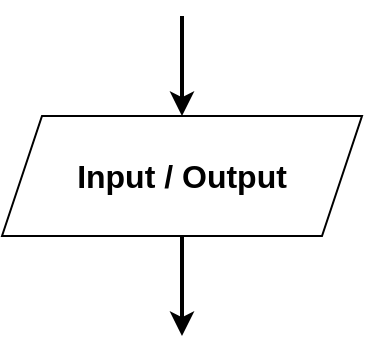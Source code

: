 <mxfile version="20.3.0" type="device"><diagram id="0CJYlsOn5xyTXzA361aj" name="Page-1"><mxGraphModel dx="1102" dy="685" grid="1" gridSize="10" guides="1" tooltips="1" connect="1" arrows="1" fold="1" page="1" pageScale="1" pageWidth="827" pageHeight="1169" math="0" shadow="0"><root><mxCell id="0"/><mxCell id="1" parent="0"/><mxCell id="vJookGgfuCpD-lDJGGwx-1" value="&lt;font style=&quot;font-size: 16px;&quot;&gt;&lt;b&gt;Input / Output&lt;/b&gt;&lt;/font&gt;" style="shape=parallelogram;perimeter=parallelogramPerimeter;whiteSpace=wrap;html=1;fixedSize=1;" vertex="1" parent="1"><mxGeometry x="310" y="250" width="180" height="60" as="geometry"/></mxCell><mxCell id="vJookGgfuCpD-lDJGGwx-2" value="" style="endArrow=classic;html=1;rounded=0;fontSize=16;exitX=0.5;exitY=1;exitDx=0;exitDy=0;strokeWidth=2;" edge="1" parent="1" source="vJookGgfuCpD-lDJGGwx-1"><mxGeometry width="50" height="50" relative="1" as="geometry"><mxPoint x="390" y="370" as="sourcePoint"/><mxPoint x="400" y="360" as="targetPoint"/></mxGeometry></mxCell><mxCell id="vJookGgfuCpD-lDJGGwx-3" value="" style="endArrow=classic;html=1;rounded=0;strokeWidth=2;fontSize=16;entryX=0.5;entryY=0;entryDx=0;entryDy=0;" edge="1" parent="1" target="vJookGgfuCpD-lDJGGwx-1"><mxGeometry width="50" height="50" relative="1" as="geometry"><mxPoint x="400" y="200" as="sourcePoint"/><mxPoint x="440" y="320" as="targetPoint"/></mxGeometry></mxCell></root></mxGraphModel></diagram></mxfile>